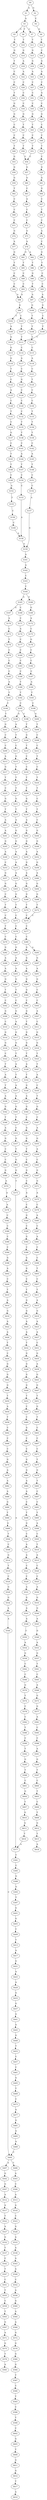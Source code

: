 strict digraph  {
	S0 -> S1 [ label = A ];
	S0 -> S2 [ label = G ];
	S1 -> S3 [ label = A ];
	S2 -> S4 [ label = C ];
	S3 -> S5 [ label = G ];
	S3 -> S6 [ label = T ];
	S3 -> S7 [ label = C ];
	S4 -> S8 [ label = G ];
	S5 -> S9 [ label = T ];
	S6 -> S10 [ label = T ];
	S7 -> S11 [ label = T ];
	S8 -> S12 [ label = T ];
	S9 -> S13 [ label = G ];
	S10 -> S14 [ label = G ];
	S11 -> S15 [ label = G ];
	S12 -> S16 [ label = C ];
	S13 -> S17 [ label = T ];
	S14 -> S18 [ label = A ];
	S15 -> S19 [ label = G ];
	S16 -> S20 [ label = G ];
	S17 -> S21 [ label = C ];
	S18 -> S22 [ label = A ];
	S19 -> S23 [ label = A ];
	S20 -> S24 [ label = A ];
	S21 -> S25 [ label = C ];
	S22 -> S26 [ label = C ];
	S23 -> S27 [ label = C ];
	S24 -> S28 [ label = C ];
	S25 -> S29 [ label = T ];
	S26 -> S30 [ label = C ];
	S27 -> S31 [ label = C ];
	S28 -> S32 [ label = G ];
	S29 -> S33 [ label = G ];
	S30 -> S34 [ label = C ];
	S31 -> S35 [ label = C ];
	S32 -> S36 [ label = C ];
	S33 -> S37 [ label = G ];
	S34 -> S38 [ label = G ];
	S35 -> S39 [ label = G ];
	S36 -> S40 [ label = G ];
	S37 -> S41 [ label = C ];
	S38 -> S42 [ label = T ];
	S39 -> S43 [ label = T ];
	S40 -> S44 [ label = C ];
	S41 -> S45 [ label = C ];
	S42 -> S46 [ label = C ];
	S43 -> S47 [ label = C ];
	S44 -> S48 [ label = C ];
	S45 -> S49 [ label = T ];
	S46 -> S50 [ label = T ];
	S47 -> S51 [ label = T ];
	S48 -> S52 [ label = T ];
	S49 -> S53 [ label = G ];
	S50 -> S54 [ label = C ];
	S51 -> S54 [ label = C ];
	S52 -> S55 [ label = C ];
	S53 -> S56 [ label = G ];
	S54 -> S57 [ label = G ];
	S55 -> S58 [ label = G ];
	S56 -> S59 [ label = G ];
	S57 -> S60 [ label = G ];
	S58 -> S61 [ label = G ];
	S59 -> S62 [ label = T ];
	S60 -> S63 [ label = C ];
	S61 -> S64 [ label = G ];
	S62 -> S65 [ label = C ];
	S63 -> S66 [ label = A ];
	S64 -> S67 [ label = C ];
	S65 -> S68 [ label = C ];
	S66 -> S69 [ label = C ];
	S67 -> S70 [ label = T ];
	S68 -> S71 [ label = C ];
	S69 -> S72 [ label = C ];
	S70 -> S73 [ label = C ];
	S71 -> S74 [ label = G ];
	S72 -> S75 [ label = G ];
	S73 -> S76 [ label = A ];
	S74 -> S77 [ label = A ];
	S75 -> S78 [ label = A ];
	S76 -> S79 [ label = C ];
	S77 -> S80 [ label = G ];
	S78 -> S81 [ label = G ];
	S78 -> S82 [ label = A ];
	S79 -> S83 [ label = G ];
	S80 -> S84 [ label = T ];
	S81 -> S85 [ label = T ];
	S82 -> S86 [ label = T ];
	S83 -> S87 [ label = T ];
	S84 -> S88 [ label = C ];
	S85 -> S89 [ label = C ];
	S86 -> S90 [ label = G ];
	S87 -> S91 [ label = C ];
	S88 -> S92 [ label = C ];
	S89 -> S93 [ label = C ];
	S90 -> S94 [ label = T ];
	S91 -> S95 [ label = C ];
	S92 -> S96 [ label = A ];
	S93 -> S96 [ label = A ];
	S94 -> S97 [ label = A ];
	S95 -> S98 [ label = A ];
	S96 -> S99 [ label = G ];
	S97 -> S100 [ label = G ];
	S98 -> S101 [ label = G ];
	S99 -> S102 [ label = T ];
	S99 -> S103 [ label = C ];
	S100 -> S104 [ label = T ];
	S101 -> S105 [ label = C ];
	S102 -> S106 [ label = A ];
	S103 -> S107 [ label = T ];
	S104 -> S108 [ label = T ];
	S105 -> S109 [ label = T ];
	S106 -> S110 [ label = G ];
	S107 -> S111 [ label = T ];
	S108 -> S112 [ label = T ];
	S109 -> S111 [ label = T ];
	S110 -> S113 [ label = G ];
	S111 -> S114 [ label = C ];
	S112 -> S115 [ label = C ];
	S113 -> S116 [ label = G ];
	S114 -> S117 [ label = A ];
	S115 -> S118 [ label = A ];
	S116 -> S119 [ label = T ];
	S117 -> S120 [ label = C ];
	S118 -> S121 [ label = C ];
	S119 -> S122 [ label = C ];
	S120 -> S123 [ label = G ];
	S121 -> S124 [ label = T ];
	S122 -> S125 [ label = A ];
	S123 -> S126 [ label = C ];
	S124 -> S127 [ label = C ];
	S125 -> S128 [ label = C ];
	S126 -> S129 [ label = C ];
	S127 -> S130 [ label = C ];
	S128 -> S131 [ label = T ];
	S129 -> S132 [ label = C ];
	S130 -> S133 [ label = T ];
	S131 -> S134 [ label = C ];
	S132 -> S135 [ label = T ];
	S133 -> S136 [ label = T ];
	S134 -> S137 [ label = G ];
	S135 -> S138 [ label = T ];
	S136 -> S139 [ label = T ];
	S137 -> S140 [ label = C ];
	S138 -> S141 [ label = C ];
	S139 -> S142 [ label = C ];
	S140 -> S143 [ label = T ];
	S141 -> S144 [ label = A ];
	S142 -> S145 [ label = A ];
	S143 -> S146 [ label = T ];
	S144 -> S147 [ label = T ];
	S145 -> S148 [ label = T ];
	S146 -> S149 [ label = C ];
	S147 -> S150 [ label = C ];
	S148 -> S151 [ label = C ];
	S149 -> S152 [ label = A ];
	S150 -> S153 [ label = C ];
	S151 -> S154 [ label = C ];
	S152 -> S155 [ label = T ];
	S153 -> S156 [ label = A ];
	S154 -> S157 [ label = A ];
	S155 -> S158 [ label = C ];
	S156 -> S159 [ label = G ];
	S157 -> S159 [ label = G ];
	S158 -> S160 [ label = C ];
	S159 -> S161 [ label = A ];
	S160 -> S156 [ label = A ];
	S161 -> S162 [ label = A ];
	S162 -> S163 [ label = C ];
	S163 -> S164 [ label = C ];
	S164 -> S165 [ label = A ];
	S164 -> S166 [ label = G ];
	S165 -> S167 [ label = G ];
	S165 -> S168 [ label = C ];
	S166 -> S169 [ label = G ];
	S167 -> S170 [ label = A ];
	S168 -> S171 [ label = C ];
	S169 -> S172 [ label = A ];
	S170 -> S173 [ label = C ];
	S171 -> S174 [ label = A ];
	S172 -> S175 [ label = C ];
	S173 -> S176 [ label = T ];
	S174 -> S177 [ label = C ];
	S175 -> S178 [ label = G ];
	S176 -> S179 [ label = C ];
	S177 -> S180 [ label = C ];
	S178 -> S181 [ label = C ];
	S179 -> S182 [ label = C ];
	S180 -> S183 [ label = C ];
	S181 -> S184 [ label = C ];
	S182 -> S185 [ label = C ];
	S183 -> S186 [ label = C ];
	S184 -> S187 [ label = C ];
	S185 -> S188 [ label = A ];
	S186 -> S189 [ label = T ];
	S187 -> S190 [ label = A ];
	S188 -> S191 [ label = T ];
	S189 -> S192 [ label = T ];
	S190 -> S193 [ label = T ];
	S191 -> S194 [ label = C ];
	S192 -> S195 [ label = C ];
	S193 -> S196 [ label = C ];
	S194 -> S197 [ label = T ];
	S195 -> S198 [ label = C ];
	S195 -> S199 [ label = G ];
	S196 -> S200 [ label = G ];
	S197 -> S201 [ label = G ];
	S198 -> S202 [ label = T ];
	S199 -> S203 [ label = A ];
	S200 -> S204 [ label = T ];
	S201 -> S205 [ label = C ];
	S202 -> S206 [ label = G ];
	S203 -> S207 [ label = T ];
	S204 -> S208 [ label = C ];
	S205 -> S209 [ label = C ];
	S206 -> S210 [ label = T ];
	S207 -> S211 [ label = C ];
	S208 -> S212 [ label = C ];
	S209 -> S213 [ label = A ];
	S210 -> S214 [ label = C ];
	S211 -> S215 [ label = G ];
	S212 -> S216 [ label = T ];
	S213 -> S217 [ label = G ];
	S214 -> S218 [ label = C ];
	S215 -> S219 [ label = T ];
	S216 -> S220 [ label = C ];
	S217 -> S221 [ label = T ];
	S218 -> S222 [ label = T ];
	S219 -> S223 [ label = T ];
	S220 -> S224 [ label = T ];
	S221 -> S225 [ label = C ];
	S222 -> S226 [ label = T ];
	S223 -> S227 [ label = T ];
	S224 -> S228 [ label = T ];
	S225 -> S229 [ label = G ];
	S226 -> S230 [ label = G ];
	S227 -> S231 [ label = G ];
	S228 -> S232 [ label = C ];
	S229 -> S233 [ label = T ];
	S230 -> S234 [ label = T ];
	S231 -> S235 [ label = T ];
	S232 -> S236 [ label = T ];
	S233 -> S237 [ label = A ];
	S234 -> S238 [ label = A ];
	S235 -> S239 [ label = A ];
	S236 -> S240 [ label = C ];
	S237 -> S241 [ label = A ];
	S238 -> S242 [ label = G ];
	S239 -> S243 [ label = G ];
	S240 -> S244 [ label = G ];
	S241 -> S245 [ label = G ];
	S242 -> S246 [ label = G ];
	S243 -> S247 [ label = G ];
	S244 -> S248 [ label = G ];
	S245 -> S249 [ label = A ];
	S246 -> S250 [ label = A ];
	S247 -> S251 [ label = A ];
	S248 -> S252 [ label = A ];
	S249 -> S253 [ label = C ];
	S250 -> S254 [ label = G ];
	S251 -> S255 [ label = A ];
	S252 -> S256 [ label = G ];
	S253 -> S257 [ label = G ];
	S254 -> S258 [ label = A ];
	S255 -> S259 [ label = A ];
	S256 -> S260 [ label = A ];
	S257 -> S261 [ label = G ];
	S258 -> S262 [ label = G ];
	S259 -> S263 [ label = G ];
	S260 -> S264 [ label = G ];
	S261 -> S265 [ label = C ];
	S262 -> S266 [ label = G ];
	S263 -> S267 [ label = G ];
	S264 -> S268 [ label = G ];
	S265 -> S269 [ label = T ];
	S266 -> S270 [ label = T ];
	S267 -> S271 [ label = T ];
	S268 -> S272 [ label = T ];
	S269 -> S273 [ label = C ];
	S270 -> S274 [ label = C ];
	S271 -> S275 [ label = C ];
	S272 -> S274 [ label = C ];
	S273 -> S276 [ label = T ];
	S274 -> S277 [ label = C ];
	S275 -> S278 [ label = C ];
	S276 -> S279 [ label = C ];
	S277 -> S280 [ label = C ];
	S278 -> S281 [ label = C ];
	S279 -> S282 [ label = G ];
	S280 -> S283 [ label = A ];
	S280 -> S284 [ label = G ];
	S281 -> S285 [ label = G ];
	S282 -> S286 [ label = A ];
	S283 -> S287 [ label = G ];
	S284 -> S288 [ label = G ];
	S285 -> S289 [ label = A ];
	S286 -> S290 [ label = A ];
	S287 -> S291 [ label = A ];
	S288 -> S292 [ label = A ];
	S289 -> S293 [ label = A ];
	S290 -> S294 [ label = G ];
	S291 -> S295 [ label = G ];
	S292 -> S296 [ label = G ];
	S293 -> S297 [ label = G ];
	S294 -> S298 [ label = T ];
	S295 -> S299 [ label = C ];
	S296 -> S300 [ label = G ];
	S297 -> S301 [ label = T ];
	S298 -> S302 [ label = C ];
	S299 -> S303 [ label = C ];
	S300 -> S304 [ label = C ];
	S301 -> S305 [ label = C ];
	S302 -> S306 [ label = G ];
	S303 -> S307 [ label = A ];
	S304 -> S308 [ label = G ];
	S305 -> S309 [ label = G ];
	S306 -> S310 [ label = C ];
	S307 -> S311 [ label = C ];
	S308 -> S312 [ label = T ];
	S309 -> S313 [ label = A ];
	S310 -> S314 [ label = G ];
	S311 -> S315 [ label = G ];
	S312 -> S316 [ label = G ];
	S313 -> S317 [ label = G ];
	S314 -> S318 [ label = G ];
	S315 -> S319 [ label = G ];
	S316 -> S320 [ label = G ];
	S317 -> S321 [ label = G ];
	S318 -> S322 [ label = C ];
	S319 -> S323 [ label = T ];
	S320 -> S324 [ label = T ];
	S321 -> S325 [ label = T ];
	S322 -> S326 [ label = T ];
	S323 -> S327 [ label = T ];
	S324 -> S328 [ label = A ];
	S325 -> S329 [ label = A ];
	S326 -> S330 [ label = A ];
	S327 -> S331 [ label = A ];
	S328 -> S332 [ label = T ];
	S329 -> S333 [ label = T ];
	S330 -> S334 [ label = T ];
	S331 -> S335 [ label = C ];
	S332 -> S336 [ label = G ];
	S333 -> S337 [ label = A ];
	S334 -> S338 [ label = A ];
	S335 -> S339 [ label = T ];
	S336 -> S340 [ label = A ];
	S337 -> S341 [ label = A ];
	S338 -> S342 [ label = G ];
	S339 -> S343 [ label = G ];
	S340 -> S344 [ label = G ];
	S341 -> S345 [ label = G ];
	S342 -> S346 [ label = T ];
	S343 -> S347 [ label = C ];
	S344 -> S348 [ label = C ];
	S345 -> S349 [ label = T ];
	S346 -> S350 [ label = A ];
	S347 -> S351 [ label = A ];
	S348 -> S352 [ label = G ];
	S349 -> S353 [ label = C ];
	S350 -> S354 [ label = G ];
	S351 -> S355 [ label = G ];
	S352 -> S356 [ label = G ];
	S353 -> S357 [ label = G ];
	S354 -> S358 [ label = C ];
	S355 -> S359 [ label = A ];
	S356 -> S360 [ label = T ];
	S357 -> S361 [ label = T ];
	S358 -> S362 [ label = C ];
	S359 -> S363 [ label = C ];
	S360 -> S364 [ label = C ];
	S361 -> S365 [ label = G ];
	S362 -> S366 [ label = G ];
	S363 -> S367 [ label = G ];
	S364 -> S368 [ label = G ];
	S365 -> S369 [ label = G ];
	S366 -> S370 [ label = A ];
	S367 -> S371 [ label = G ];
	S368 -> S372 [ label = C ];
	S369 -> S373 [ label = T ];
	S370 -> S374 [ label = A ];
	S371 -> S375 [ label = A ];
	S372 -> S376 [ label = A ];
	S373 -> S377 [ label = A ];
	S374 -> S378 [ label = A ];
	S375 -> S379 [ label = C ];
	S376 -> S380 [ label = C ];
	S377 -> S381 [ label = C ];
	S378 -> S382 [ label = C ];
	S379 -> S383 [ label = A ];
	S380 -> S384 [ label = G ];
	S381 -> S385 [ label = C ];
	S382 -> S386 [ label = C ];
	S383 -> S387 [ label = C ];
	S384 -> S388 [ label = C ];
	S385 -> S389 [ label = G ];
	S386 -> S390 [ label = C ];
	S387 -> S391 [ label = A ];
	S388 -> S392 [ label = G ];
	S389 -> S393 [ label = G ];
	S390 -> S394 [ label = C ];
	S391 -> S395 [ label = C ];
	S392 -> S396 [ label = C ];
	S393 -> S397 [ label = T ];
	S394 -> S398 [ label = G ];
	S395 -> S399 [ label = C ];
	S396 -> S400 [ label = G ];
	S397 -> S401 [ label = G ];
	S398 -> S402 [ label = A ];
	S399 -> S403 [ label = T ];
	S400 -> S404 [ label = G ];
	S401 -> S405 [ label = G ];
	S402 -> S406 [ label = C ];
	S403 -> S407 [ label = C ];
	S404 -> S408 [ label = C ];
	S405 -> S409 [ label = T ];
	S406 -> S410 [ label = T ];
	S407 -> S411 [ label = T ];
	S408 -> S412 [ label = T ];
	S409 -> S413 [ label = T ];
	S410 -> S414 [ label = A ];
	S411 -> S415 [ label = A ];
	S412 -> S416 [ label = G ];
	S413 -> S417 [ label = A ];
	S414 -> S418 [ label = G ];
	S415 -> S419 [ label = G ];
	S416 -> S420 [ label = G ];
	S417 -> S421 [ label = G ];
	S418 -> S422 [ label = A ];
	S419 -> S423 [ label = A ];
	S420 -> S424 [ label = A ];
	S421 -> S425 [ label = A ];
	S422 -> S426 [ label = A ];
	S423 -> S427 [ label = A ];
	S424 -> S428 [ label = A ];
	S425 -> S429 [ label = A ];
	S426 -> S430 [ label = T ];
	S427 -> S431 [ label = C ];
	S428 -> S432 [ label = T ];
	S429 -> S433 [ label = G ];
	S430 -> S434 [ label = C ];
	S431 -> S435 [ label = G ];
	S432 -> S436 [ label = G ];
	S433 -> S437 [ label = G ];
	S434 -> S438 [ label = G ];
	S435 -> S439 [ label = A ];
	S436 -> S440 [ label = G ];
	S437 -> S441 [ label = G ];
	S438 -> S442 [ label = G ];
	S439 -> S443 [ label = G ];
	S440 -> S444 [ label = G ];
	S441 -> S445 [ label = G ];
	S442 -> S446 [ label = G ];
	S443 -> S447 [ label = G ];
	S444 -> S448 [ label = G ];
	S445 -> S449 [ label = G ];
	S446 -> S450 [ label = T ];
	S447 -> S451 [ label = T ];
	S448 -> S452 [ label = T ];
	S449 -> S453 [ label = T ];
	S450 -> S454 [ label = A ];
	S451 -> S455 [ label = G ];
	S452 -> S456 [ label = C ];
	S453 -> S457 [ label = C ];
	S454 -> S458 [ label = T ];
	S455 -> S459 [ label = T ];
	S456 -> S460 [ label = C ];
	S457 -> S461 [ label = C ];
	S458 -> S462 [ label = C ];
	S459 -> S463 [ label = C ];
	S460 -> S464 [ label = G ];
	S461 -> S465 [ label = G ];
	S462 -> S466 [ label = C ];
	S463 -> S467 [ label = C ];
	S464 -> S468 [ label = C ];
	S465 -> S469 [ label = T ];
	S466 -> S470 [ label = C ];
	S467 -> S471 [ label = C ];
	S468 -> S472 [ label = C ];
	S469 -> S473 [ label = C ];
	S470 -> S474 [ label = G ];
	S471 -> S475 [ label = T ];
	S472 -> S476 [ label = G ];
	S473 -> S477 [ label = G ];
	S474 -> S478 [ label = A ];
	S475 -> S479 [ label = G ];
	S476 -> S480 [ label = G ];
	S477 -> S481 [ label = G ];
	S478 -> S482 [ label = A ];
	S479 -> S483 [ label = T ];
	S480 -> S484 [ label = A ];
	S481 -> S485 [ label = A ];
	S482 -> S486 [ label = A ];
	S483 -> S487 [ label = C ];
	S484 -> S488 [ label = A ];
	S485 -> S489 [ label = A ];
	S486 -> S490 [ label = G ];
	S487 -> S491 [ label = C ];
	S488 -> S492 [ label = C ];
	S489 -> S493 [ label = C ];
	S490 -> S494 [ label = T ];
	S491 -> S495 [ label = T ];
	S492 -> S496 [ label = T ];
	S493 -> S497 [ label = A ];
	S493 -> S498 [ label = T ];
	S494 -> S499 [ label = G ];
	S495 -> S500 [ label = A ];
	S496 -> S501 [ label = G ];
	S497 -> S502 [ label = G ];
	S498 -> S503 [ label = A ];
	S499 -> S504 [ label = T ];
	S500 -> S505 [ label = C ];
	S501 -> S506 [ label = C ];
	S502 -> S507 [ label = G ];
	S503 -> S508 [ label = C ];
	S504 -> S509 [ label = C ];
	S505 -> S510 [ label = T ];
	S506 -> S511 [ label = A ];
	S507 -> S512 [ label = A ];
	S508 -> S513 [ label = A ];
	S509 -> S514 [ label = G ];
	S510 -> S515 [ label = A ];
	S511 -> S516 [ label = A ];
	S512 -> S517 [ label = A ];
	S513 -> S518 [ label = A ];
	S514 -> S519 [ label = T ];
	S515 -> S520 [ label = C ];
	S516 -> S521 [ label = C ];
	S517 -> S522 [ label = T ];
	S518 -> S523 [ label = C ];
	S519 -> S524 [ label = C ];
	S520 -> S525 [ label = C ];
	S521 -> S526 [ label = C ];
	S522 -> S527 [ label = A ];
	S523 -> S528 [ label = G ];
	S524 -> S529 [ label = G ];
	S525 -> S530 [ label = A ];
	S526 -> S531 [ label = A ];
	S527 -> S532 [ label = G ];
	S528 -> S533 [ label = A ];
	S529 -> S534 [ label = G ];
	S530 -> S535 [ label = G ];
	S531 -> S536 [ label = G ];
	S532 -> S537 [ label = T ];
	S533 -> S538 [ label = A ];
	S534 -> S539 [ label = A ];
	S535 -> S540 [ label = G ];
	S536 -> S541 [ label = A ];
	S537 -> S542 [ label = C ];
	S538 -> S543 [ label = A ];
	S539 -> S544 [ label = A ];
	S540 -> S545 [ label = A ];
	S541 -> S546 [ label = A ];
	S542 -> S547 [ label = T ];
	S543 -> S548 [ label = A ];
	S544 -> S493 [ label = C ];
	S545 -> S549 [ label = G ];
	S546 -> S550 [ label = C ];
	S547 -> S551 [ label = C ];
	S548 -> S552 [ label = C ];
	S549 -> S553 [ label = A ];
	S550 -> S554 [ label = A ];
	S551 -> S555 [ label = T ];
	S552 -> S556 [ label = A ];
	S553 -> S557 [ label = G ];
	S554 -> S558 [ label = G ];
	S555 -> S559 [ label = C ];
	S556 -> S560 [ label = G ];
	S557 -> S561 [ label = T ];
	S558 -> S562 [ label = C ];
	S559 -> S563 [ label = T ];
	S560 -> S564 [ label = A ];
	S561 -> S565 [ label = C ];
	S562 -> S566 [ label = C ];
	S563 -> S567 [ label = G ];
	S564 -> S568 [ label = A ];
	S565 -> S569 [ label = A ];
	S566 -> S570 [ label = G ];
	S567 -> S571 [ label = A ];
	S568 -> S572 [ label = G ];
	S569 -> S573 [ label = G ];
	S570 -> S574 [ label = T ];
	S571 -> S575 [ label = G ];
	S572 -> S576 [ label = G ];
	S573 -> S577 [ label = G ];
	S574 -> S578 [ label = C ];
	S575 -> S579 [ label = T ];
	S576 -> S580 [ label = G ];
	S577 -> S581 [ label = A ];
	S578 -> S582 [ label = C ];
	S579 -> S583 [ label = A ];
	S580 -> S584 [ label = G ];
	S581 -> S585 [ label = C ];
	S582 -> S586 [ label = T ];
	S584 -> S587 [ label = T ];
	S585 -> S588 [ label = C ];
	S586 -> S589 [ label = C ];
	S587 -> S590 [ label = C ];
	S588 -> S591 [ label = A ];
	S589 -> S592 [ label = T ];
	S590 -> S593 [ label = T ];
	S591 -> S594 [ label = G ];
	S592 -> S595 [ label = G ];
	S593 -> S596 [ label = C ];
	S594 -> S597 [ label = T ];
	S595 -> S598 [ label = T ];
	S596 -> S599 [ label = T ];
	S597 -> S600 [ label = C ];
	S598 -> S601 [ label = C ];
	S599 -> S602 [ label = C ];
	S600 -> S603 [ label = T ];
	S601 -> S604 [ label = G ];
	S602 -> S605 [ label = G ];
	S603 -> S606 [ label = C ];
	S604 -> S607 [ label = T ];
	S605 -> S608 [ label = T ];
	S606 -> S609 [ label = T ];
	S607 -> S610 [ label = G ];
	S608 -> S611 [ label = G ];
	S609 -> S612 [ label = G ];
	S610 -> S613 [ label = G ];
	S611 -> S614 [ label = G ];
	S612 -> S615 [ label = T ];
	S613 -> S616 [ label = T ];
	S614 -> S617 [ label = T ];
	S615 -> S618 [ label = A ];
	S616 -> S377 [ label = A ];
	S617 -> S619 [ label = A ];
}
